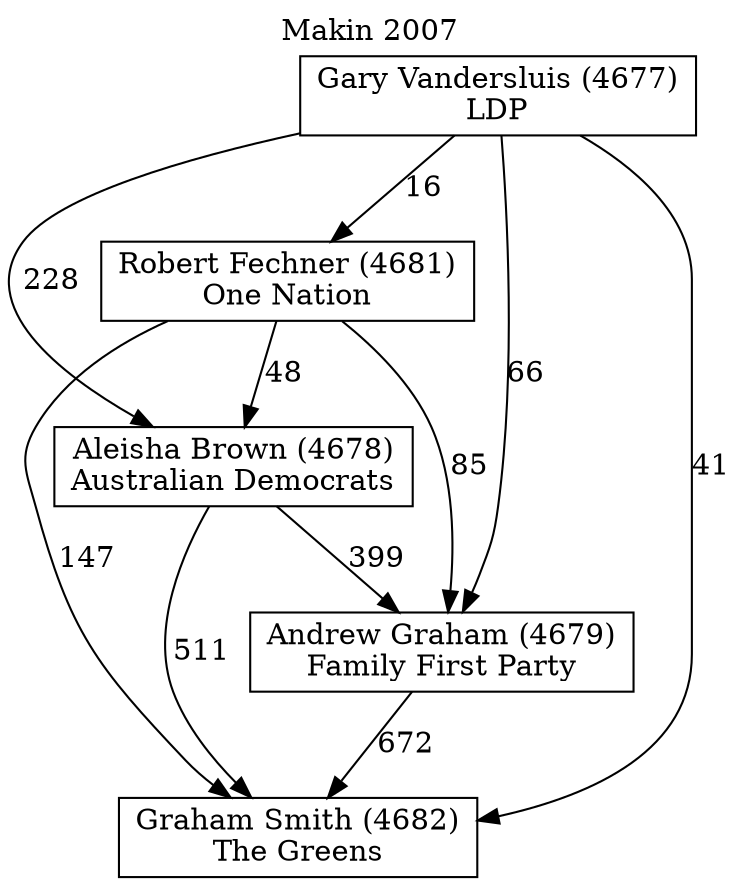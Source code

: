 // House preference flow
digraph "Graham Smith (4682)_Makin_2007" {
	graph [label="Makin 2007" labelloc=t mclimit=10]
	node [shape=box]
	"Graham Smith (4682)" [label="Graham Smith (4682)
The Greens"]
	"Andrew Graham (4679)" [label="Andrew Graham (4679)
Family First Party"]
	"Aleisha Brown (4678)" [label="Aleisha Brown (4678)
Australian Democrats"]
	"Robert Fechner (4681)" [label="Robert Fechner (4681)
One Nation"]
	"Gary Vandersluis (4677)" [label="Gary Vandersluis (4677)
LDP"]
	"Graham Smith (4682)" [label="Graham Smith (4682)
The Greens"]
	"Aleisha Brown (4678)" [label="Aleisha Brown (4678)
Australian Democrats"]
	"Robert Fechner (4681)" [label="Robert Fechner (4681)
One Nation"]
	"Gary Vandersluis (4677)" [label="Gary Vandersluis (4677)
LDP"]
	"Graham Smith (4682)" [label="Graham Smith (4682)
The Greens"]
	"Robert Fechner (4681)" [label="Robert Fechner (4681)
One Nation"]
	"Gary Vandersluis (4677)" [label="Gary Vandersluis (4677)
LDP"]
	"Graham Smith (4682)" [label="Graham Smith (4682)
The Greens"]
	"Gary Vandersluis (4677)" [label="Gary Vandersluis (4677)
LDP"]
	"Gary Vandersluis (4677)" [label="Gary Vandersluis (4677)
LDP"]
	"Robert Fechner (4681)" [label="Robert Fechner (4681)
One Nation"]
	"Gary Vandersluis (4677)" [label="Gary Vandersluis (4677)
LDP"]
	"Gary Vandersluis (4677)" [label="Gary Vandersluis (4677)
LDP"]
	"Aleisha Brown (4678)" [label="Aleisha Brown (4678)
Australian Democrats"]
	"Robert Fechner (4681)" [label="Robert Fechner (4681)
One Nation"]
	"Gary Vandersluis (4677)" [label="Gary Vandersluis (4677)
LDP"]
	"Aleisha Brown (4678)" [label="Aleisha Brown (4678)
Australian Democrats"]
	"Gary Vandersluis (4677)" [label="Gary Vandersluis (4677)
LDP"]
	"Gary Vandersluis (4677)" [label="Gary Vandersluis (4677)
LDP"]
	"Robert Fechner (4681)" [label="Robert Fechner (4681)
One Nation"]
	"Gary Vandersluis (4677)" [label="Gary Vandersluis (4677)
LDP"]
	"Gary Vandersluis (4677)" [label="Gary Vandersluis (4677)
LDP"]
	"Andrew Graham (4679)" [label="Andrew Graham (4679)
Family First Party"]
	"Aleisha Brown (4678)" [label="Aleisha Brown (4678)
Australian Democrats"]
	"Robert Fechner (4681)" [label="Robert Fechner (4681)
One Nation"]
	"Gary Vandersluis (4677)" [label="Gary Vandersluis (4677)
LDP"]
	"Andrew Graham (4679)" [label="Andrew Graham (4679)
Family First Party"]
	"Robert Fechner (4681)" [label="Robert Fechner (4681)
One Nation"]
	"Gary Vandersluis (4677)" [label="Gary Vandersluis (4677)
LDP"]
	"Andrew Graham (4679)" [label="Andrew Graham (4679)
Family First Party"]
	"Gary Vandersluis (4677)" [label="Gary Vandersluis (4677)
LDP"]
	"Gary Vandersluis (4677)" [label="Gary Vandersluis (4677)
LDP"]
	"Robert Fechner (4681)" [label="Robert Fechner (4681)
One Nation"]
	"Gary Vandersluis (4677)" [label="Gary Vandersluis (4677)
LDP"]
	"Gary Vandersluis (4677)" [label="Gary Vandersluis (4677)
LDP"]
	"Aleisha Brown (4678)" [label="Aleisha Brown (4678)
Australian Democrats"]
	"Robert Fechner (4681)" [label="Robert Fechner (4681)
One Nation"]
	"Gary Vandersluis (4677)" [label="Gary Vandersluis (4677)
LDP"]
	"Aleisha Brown (4678)" [label="Aleisha Brown (4678)
Australian Democrats"]
	"Gary Vandersluis (4677)" [label="Gary Vandersluis (4677)
LDP"]
	"Gary Vandersluis (4677)" [label="Gary Vandersluis (4677)
LDP"]
	"Robert Fechner (4681)" [label="Robert Fechner (4681)
One Nation"]
	"Gary Vandersluis (4677)" [label="Gary Vandersluis (4677)
LDP"]
	"Gary Vandersluis (4677)" [label="Gary Vandersluis (4677)
LDP"]
	"Andrew Graham (4679)" -> "Graham Smith (4682)" [label=672]
	"Aleisha Brown (4678)" -> "Andrew Graham (4679)" [label=399]
	"Robert Fechner (4681)" -> "Aleisha Brown (4678)" [label=48]
	"Gary Vandersluis (4677)" -> "Robert Fechner (4681)" [label=16]
	"Aleisha Brown (4678)" -> "Graham Smith (4682)" [label=511]
	"Robert Fechner (4681)" -> "Graham Smith (4682)" [label=147]
	"Gary Vandersluis (4677)" -> "Graham Smith (4682)" [label=41]
	"Gary Vandersluis (4677)" -> "Aleisha Brown (4678)" [label=228]
	"Robert Fechner (4681)" -> "Andrew Graham (4679)" [label=85]
	"Gary Vandersluis (4677)" -> "Andrew Graham (4679)" [label=66]
}
